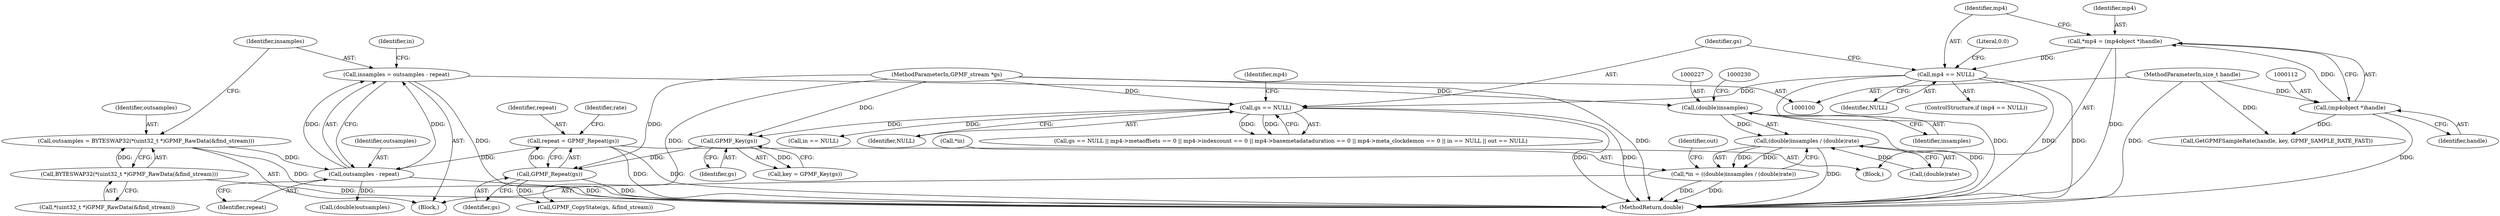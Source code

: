 digraph "1_gpmf-parser_341f12cd5b97ab419e53853ca00176457c9f1681_2@integer" {
"1000217" [label="(Call,insamples = outsamples - repeat)"];
"1000219" [label="(Call,outsamples - repeat)"];
"1000208" [label="(Call,outsamples = BYTESWAP32(*(uint32_t *)GPMF_RawData(&find_stream)))"];
"1000210" [label="(Call,BYTESWAP32(*(uint32_t *)GPMF_RawData(&find_stream)))"];
"1000167" [label="(Call,repeat = GPMF_Repeat(gs))"];
"1000169" [label="(Call,GPMF_Repeat(gs))"];
"1000165" [label="(Call,GPMF_Key(gs))"];
"1000127" [label="(Call,gs == NULL)"];
"1000102" [label="(MethodParameterIn,GPMF_stream *gs)"];
"1000115" [label="(Call,mp4 == NULL)"];
"1000109" [label="(Call,*mp4 = (mp4object *)handle)"];
"1000111" [label="(Call,(mp4object *)handle)"];
"1000101" [label="(MethodParameterIn,size_t handle)"];
"1000226" [label="(Call,(double)insamples)"];
"1000225" [label="(Call,(double)insamples / (double)rate)"];
"1000222" [label="(Call,*in = ((double)insamples / (double)rate))"];
"1000166" [label="(Identifier,gs)"];
"1000126" [label="(Call,gs == NULL || mp4->metaoffsets == 0 || mp4->indexcount == 0 || mp4->basemetadataduration == 0 || mp4->meta_clockdemon == 0 || in == NULL || out == NULL)"];
"1000224" [label="(Identifier,in)"];
"1000128" [label="(Identifier,gs)"];
"1000220" [label="(Identifier,outsamples)"];
"1000221" [label="(Identifier,repeat)"];
"1000177" [label="(Call,GetGPMFSampleRate(handle, key, GPMF_SAMPLE_RATE_FAST))"];
"1000223" [label="(Call,*in)"];
"1000167" [label="(Call,repeat = GPMF_Repeat(gs))"];
"1000222" [label="(Call,*in = ((double)insamples / (double)rate))"];
"1000284" [label="(MethodReturn,double)"];
"1000155" [label="(Call,in == NULL)"];
"1000225" [label="(Call,(double)insamples / (double)rate)"];
"1000117" [label="(Identifier,NULL)"];
"1000109" [label="(Call,*mp4 = (mp4object *)handle)"];
"1000111" [label="(Call,(mp4object *)handle)"];
"1000210" [label="(Call,BYTESWAP32(*(uint32_t *)GPMF_RawData(&find_stream)))"];
"1000165" [label="(Call,GPMF_Key(gs))"];
"1000110" [label="(Identifier,mp4)"];
"1000113" [label="(Identifier,handle)"];
"1000219" [label="(Call,outsamples - repeat)"];
"1000119" [label="(Literal,0.0)"];
"1000101" [label="(MethodParameterIn,size_t handle)"];
"1000169" [label="(Call,GPMF_Repeat(gs))"];
"1000211" [label="(Call,*(uint32_t *)GPMF_RawData(&find_stream))"];
"1000129" [label="(Identifier,NULL)"];
"1000217" [label="(Call,insamples = outsamples - repeat)"];
"1000133" [label="(Identifier,mp4)"];
"1000229" [label="(Call,(double)rate)"];
"1000207" [label="(Block,)"];
"1000107" [label="(Block,)"];
"1000127" [label="(Call,gs == NULL)"];
"1000168" [label="(Identifier,repeat)"];
"1000163" [label="(Call,key = GPMF_Key(gs))"];
"1000102" [label="(MethodParameterIn,GPMF_stream *gs)"];
"1000228" [label="(Identifier,insamples)"];
"1000116" [label="(Identifier,mp4)"];
"1000195" [label="(Call,GPMF_CopyState(gs, &find_stream))"];
"1000115" [label="(Call,mp4 == NULL)"];
"1000226" [label="(Call,(double)insamples)"];
"1000170" [label="(Identifier,gs)"];
"1000114" [label="(ControlStructure,if (mp4 == NULL))"];
"1000218" [label="(Identifier,insamples)"];
"1000173" [label="(Identifier,rate)"];
"1000209" [label="(Identifier,outsamples)"];
"1000234" [label="(Identifier,out)"];
"1000208" [label="(Call,outsamples = BYTESWAP32(*(uint32_t *)GPMF_RawData(&find_stream)))"];
"1000236" [label="(Call,(double)outsamples)"];
"1000217" -> "1000207"  [label="AST: "];
"1000217" -> "1000219"  [label="CFG: "];
"1000218" -> "1000217"  [label="AST: "];
"1000219" -> "1000217"  [label="AST: "];
"1000224" -> "1000217"  [label="CFG: "];
"1000217" -> "1000284"  [label="DDG: "];
"1000219" -> "1000217"  [label="DDG: "];
"1000219" -> "1000217"  [label="DDG: "];
"1000217" -> "1000226"  [label="DDG: "];
"1000219" -> "1000221"  [label="CFG: "];
"1000220" -> "1000219"  [label="AST: "];
"1000221" -> "1000219"  [label="AST: "];
"1000219" -> "1000284"  [label="DDG: "];
"1000208" -> "1000219"  [label="DDG: "];
"1000167" -> "1000219"  [label="DDG: "];
"1000219" -> "1000236"  [label="DDG: "];
"1000208" -> "1000207"  [label="AST: "];
"1000208" -> "1000210"  [label="CFG: "];
"1000209" -> "1000208"  [label="AST: "];
"1000210" -> "1000208"  [label="AST: "];
"1000218" -> "1000208"  [label="CFG: "];
"1000208" -> "1000284"  [label="DDG: "];
"1000210" -> "1000208"  [label="DDG: "];
"1000210" -> "1000211"  [label="CFG: "];
"1000211" -> "1000210"  [label="AST: "];
"1000210" -> "1000284"  [label="DDG: "];
"1000167" -> "1000107"  [label="AST: "];
"1000167" -> "1000169"  [label="CFG: "];
"1000168" -> "1000167"  [label="AST: "];
"1000169" -> "1000167"  [label="AST: "];
"1000173" -> "1000167"  [label="CFG: "];
"1000167" -> "1000284"  [label="DDG: "];
"1000167" -> "1000284"  [label="DDG: "];
"1000169" -> "1000167"  [label="DDG: "];
"1000169" -> "1000170"  [label="CFG: "];
"1000170" -> "1000169"  [label="AST: "];
"1000169" -> "1000284"  [label="DDG: "];
"1000165" -> "1000169"  [label="DDG: "];
"1000102" -> "1000169"  [label="DDG: "];
"1000169" -> "1000195"  [label="DDG: "];
"1000165" -> "1000163"  [label="AST: "];
"1000165" -> "1000166"  [label="CFG: "];
"1000166" -> "1000165"  [label="AST: "];
"1000163" -> "1000165"  [label="CFG: "];
"1000165" -> "1000163"  [label="DDG: "];
"1000127" -> "1000165"  [label="DDG: "];
"1000102" -> "1000165"  [label="DDG: "];
"1000127" -> "1000126"  [label="AST: "];
"1000127" -> "1000129"  [label="CFG: "];
"1000128" -> "1000127"  [label="AST: "];
"1000129" -> "1000127"  [label="AST: "];
"1000133" -> "1000127"  [label="CFG: "];
"1000126" -> "1000127"  [label="CFG: "];
"1000127" -> "1000284"  [label="DDG: "];
"1000127" -> "1000284"  [label="DDG: "];
"1000127" -> "1000126"  [label="DDG: "];
"1000127" -> "1000126"  [label="DDG: "];
"1000102" -> "1000127"  [label="DDG: "];
"1000115" -> "1000127"  [label="DDG: "];
"1000127" -> "1000155"  [label="DDG: "];
"1000102" -> "1000100"  [label="AST: "];
"1000102" -> "1000284"  [label="DDG: "];
"1000102" -> "1000195"  [label="DDG: "];
"1000115" -> "1000114"  [label="AST: "];
"1000115" -> "1000117"  [label="CFG: "];
"1000116" -> "1000115"  [label="AST: "];
"1000117" -> "1000115"  [label="AST: "];
"1000119" -> "1000115"  [label="CFG: "];
"1000128" -> "1000115"  [label="CFG: "];
"1000115" -> "1000284"  [label="DDG: "];
"1000115" -> "1000284"  [label="DDG: "];
"1000115" -> "1000284"  [label="DDG: "];
"1000109" -> "1000115"  [label="DDG: "];
"1000109" -> "1000107"  [label="AST: "];
"1000109" -> "1000111"  [label="CFG: "];
"1000110" -> "1000109"  [label="AST: "];
"1000111" -> "1000109"  [label="AST: "];
"1000116" -> "1000109"  [label="CFG: "];
"1000109" -> "1000284"  [label="DDG: "];
"1000111" -> "1000109"  [label="DDG: "];
"1000111" -> "1000113"  [label="CFG: "];
"1000112" -> "1000111"  [label="AST: "];
"1000113" -> "1000111"  [label="AST: "];
"1000111" -> "1000284"  [label="DDG: "];
"1000101" -> "1000111"  [label="DDG: "];
"1000111" -> "1000177"  [label="DDG: "];
"1000101" -> "1000100"  [label="AST: "];
"1000101" -> "1000284"  [label="DDG: "];
"1000101" -> "1000177"  [label="DDG: "];
"1000226" -> "1000225"  [label="AST: "];
"1000226" -> "1000228"  [label="CFG: "];
"1000227" -> "1000226"  [label="AST: "];
"1000228" -> "1000226"  [label="AST: "];
"1000230" -> "1000226"  [label="CFG: "];
"1000226" -> "1000284"  [label="DDG: "];
"1000226" -> "1000225"  [label="DDG: "];
"1000225" -> "1000222"  [label="AST: "];
"1000225" -> "1000229"  [label="CFG: "];
"1000229" -> "1000225"  [label="AST: "];
"1000222" -> "1000225"  [label="CFG: "];
"1000225" -> "1000284"  [label="DDG: "];
"1000225" -> "1000222"  [label="DDG: "];
"1000225" -> "1000222"  [label="DDG: "];
"1000229" -> "1000225"  [label="DDG: "];
"1000222" -> "1000207"  [label="AST: "];
"1000223" -> "1000222"  [label="AST: "];
"1000234" -> "1000222"  [label="CFG: "];
"1000222" -> "1000284"  [label="DDG: "];
"1000222" -> "1000284"  [label="DDG: "];
}
